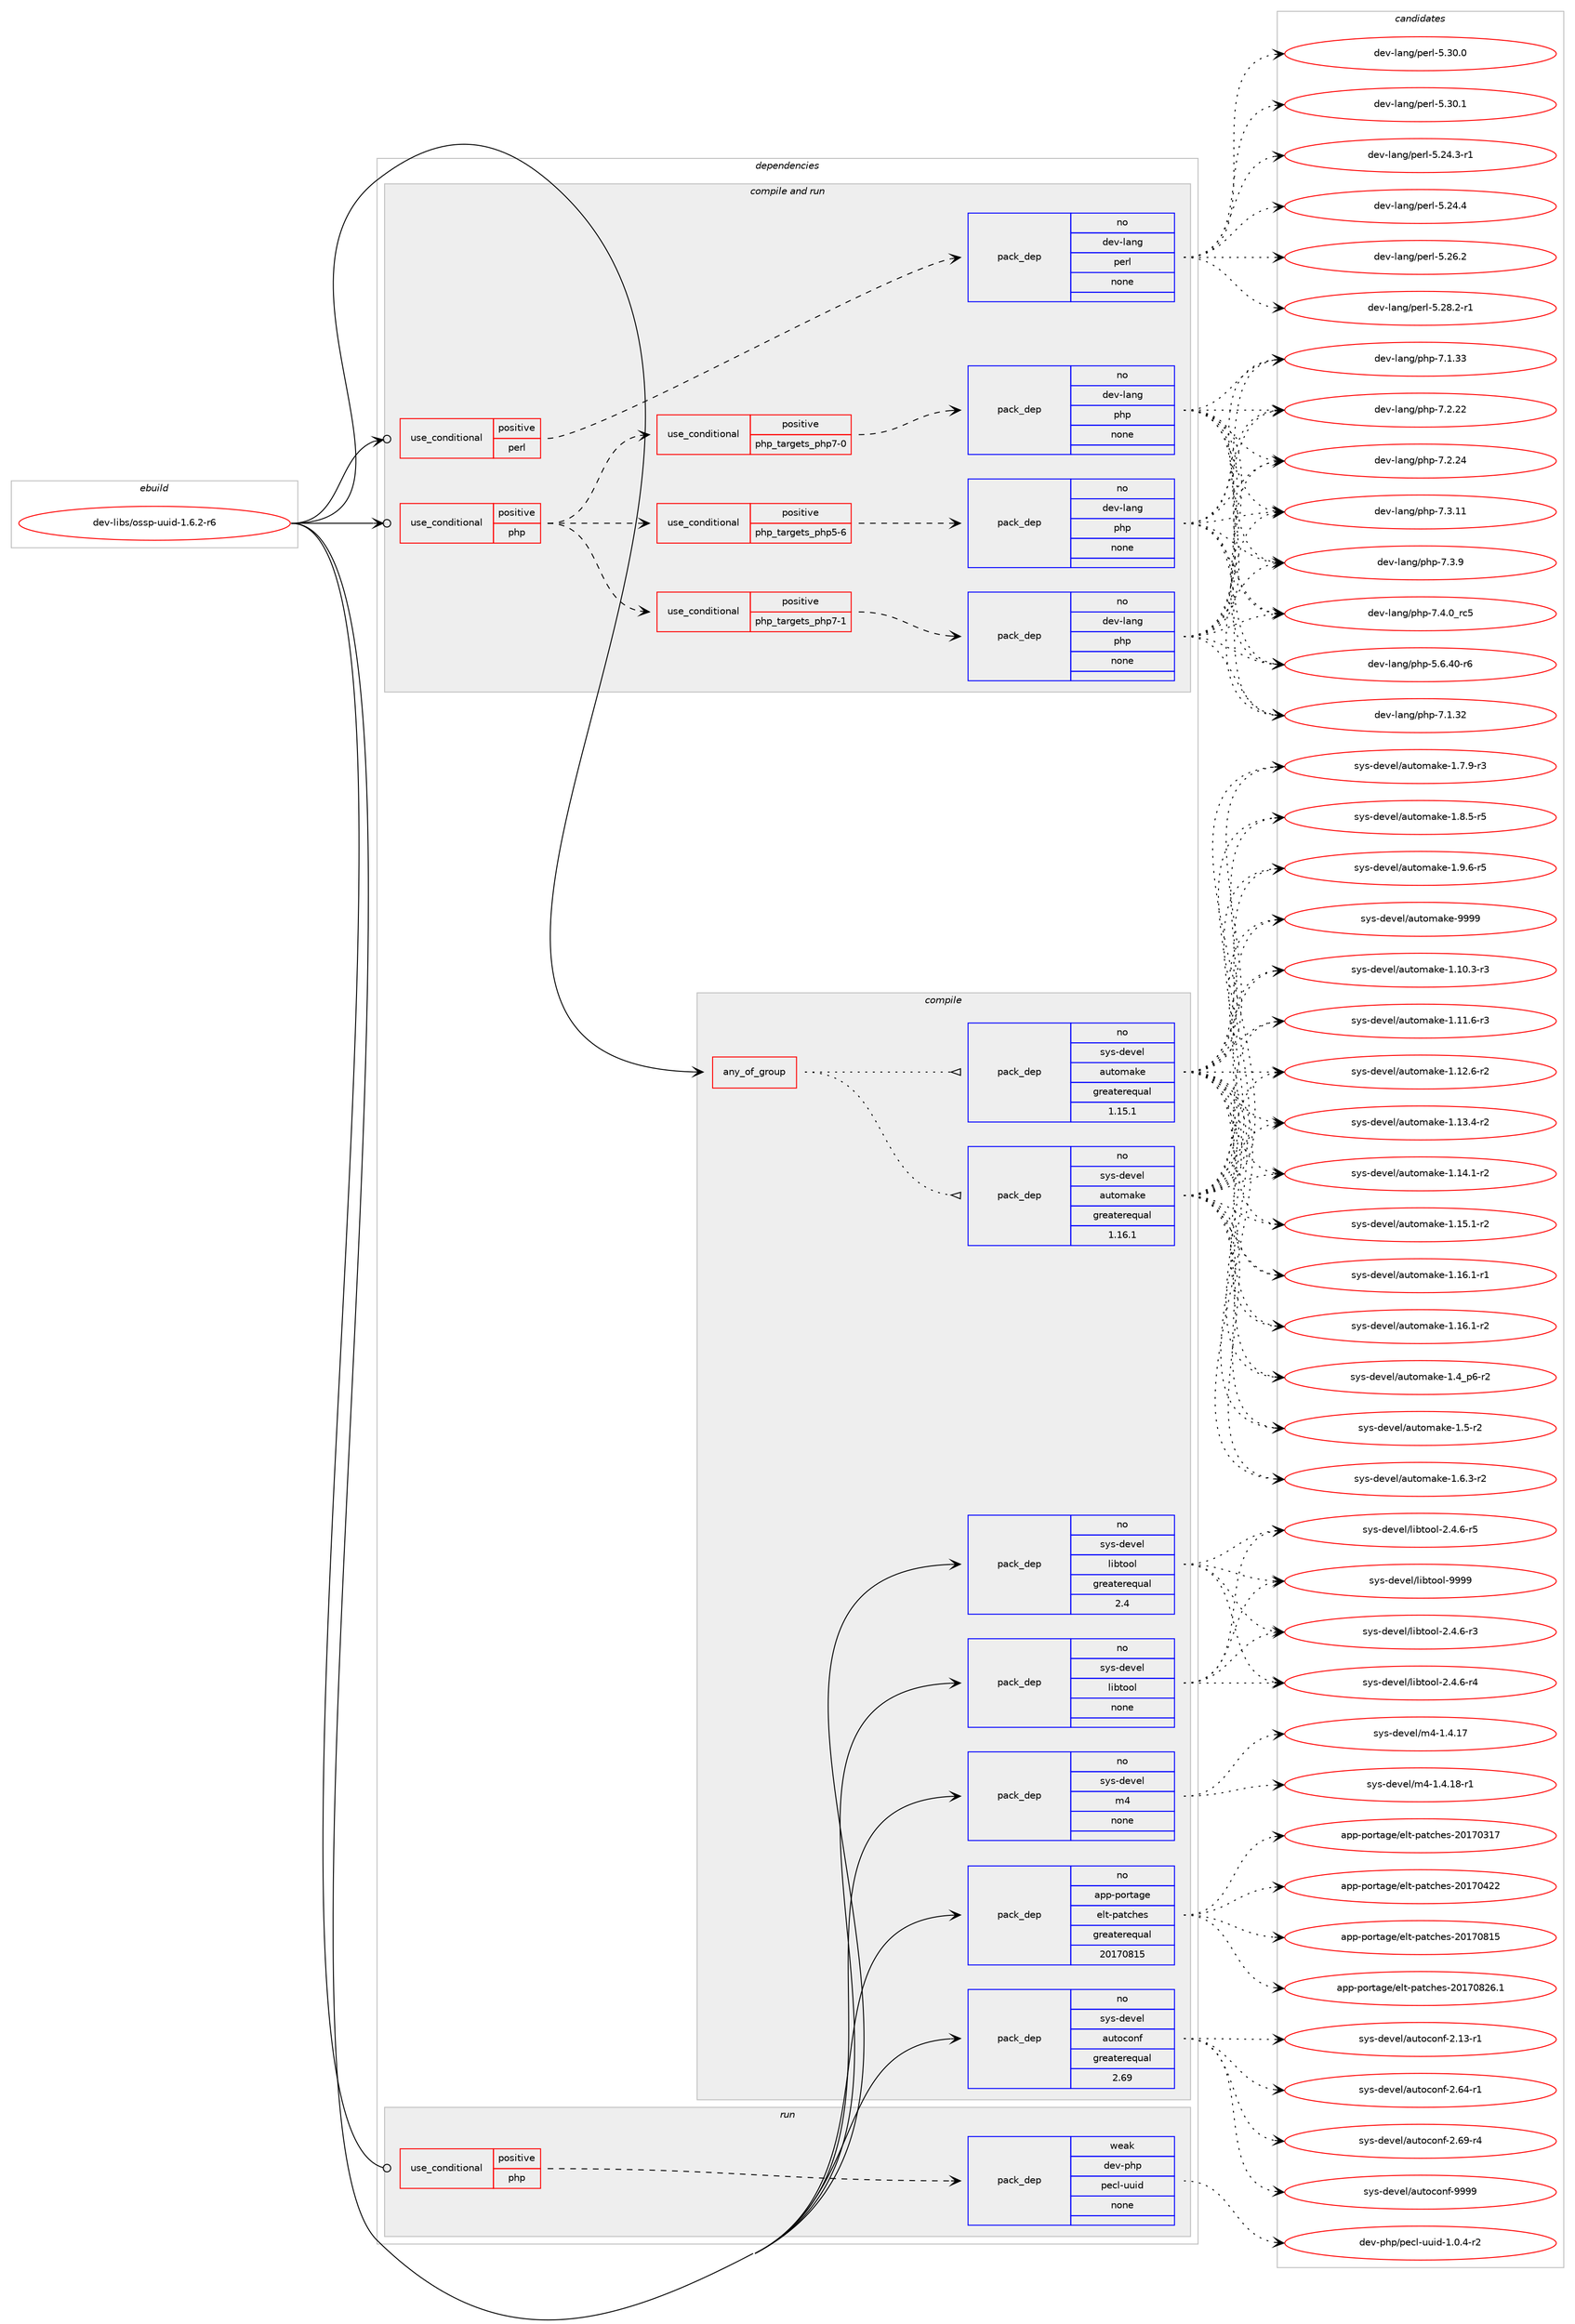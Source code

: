 digraph prolog {

# *************
# Graph options
# *************

newrank=true;
concentrate=true;
compound=true;
graph [rankdir=LR,fontname=Helvetica,fontsize=10,ranksep=1.5];#, ranksep=2.5, nodesep=0.2];
edge  [arrowhead=vee];
node  [fontname=Helvetica,fontsize=10];

# **********
# The ebuild
# **********

subgraph cluster_leftcol {
color=gray;
rank=same;
label=<<i>ebuild</i>>;
id [label="dev-libs/ossp-uuid-1.6.2-r6", color=red, width=4, href="../dev-libs/ossp-uuid-1.6.2-r6.svg"];
}

# ****************
# The dependencies
# ****************

subgraph cluster_midcol {
color=gray;
label=<<i>dependencies</i>>;
subgraph cluster_compile {
fillcolor="#eeeeee";
style=filled;
label=<<i>compile</i>>;
subgraph any11209 {
dependency568274 [label=<<TABLE BORDER="0" CELLBORDER="1" CELLSPACING="0" CELLPADDING="4"><TR><TD CELLPADDING="10">any_of_group</TD></TR></TABLE>>, shape=none, color=red];subgraph pack424317 {
dependency568275 [label=<<TABLE BORDER="0" CELLBORDER="1" CELLSPACING="0" CELLPADDING="4" WIDTH="220"><TR><TD ROWSPAN="6" CELLPADDING="30">pack_dep</TD></TR><TR><TD WIDTH="110">no</TD></TR><TR><TD>sys-devel</TD></TR><TR><TD>automake</TD></TR><TR><TD>greaterequal</TD></TR><TR><TD>1.16.1</TD></TR></TABLE>>, shape=none, color=blue];
}
dependency568274:e -> dependency568275:w [weight=20,style="dotted",arrowhead="oinv"];
subgraph pack424318 {
dependency568276 [label=<<TABLE BORDER="0" CELLBORDER="1" CELLSPACING="0" CELLPADDING="4" WIDTH="220"><TR><TD ROWSPAN="6" CELLPADDING="30">pack_dep</TD></TR><TR><TD WIDTH="110">no</TD></TR><TR><TD>sys-devel</TD></TR><TR><TD>automake</TD></TR><TR><TD>greaterequal</TD></TR><TR><TD>1.15.1</TD></TR></TABLE>>, shape=none, color=blue];
}
dependency568274:e -> dependency568276:w [weight=20,style="dotted",arrowhead="oinv"];
}
id:e -> dependency568274:w [weight=20,style="solid",arrowhead="vee"];
subgraph pack424319 {
dependency568277 [label=<<TABLE BORDER="0" CELLBORDER="1" CELLSPACING="0" CELLPADDING="4" WIDTH="220"><TR><TD ROWSPAN="6" CELLPADDING="30">pack_dep</TD></TR><TR><TD WIDTH="110">no</TD></TR><TR><TD>app-portage</TD></TR><TR><TD>elt-patches</TD></TR><TR><TD>greaterequal</TD></TR><TR><TD>20170815</TD></TR></TABLE>>, shape=none, color=blue];
}
id:e -> dependency568277:w [weight=20,style="solid",arrowhead="vee"];
subgraph pack424320 {
dependency568278 [label=<<TABLE BORDER="0" CELLBORDER="1" CELLSPACING="0" CELLPADDING="4" WIDTH="220"><TR><TD ROWSPAN="6" CELLPADDING="30">pack_dep</TD></TR><TR><TD WIDTH="110">no</TD></TR><TR><TD>sys-devel</TD></TR><TR><TD>autoconf</TD></TR><TR><TD>greaterequal</TD></TR><TR><TD>2.69</TD></TR></TABLE>>, shape=none, color=blue];
}
id:e -> dependency568278:w [weight=20,style="solid",arrowhead="vee"];
subgraph pack424321 {
dependency568279 [label=<<TABLE BORDER="0" CELLBORDER="1" CELLSPACING="0" CELLPADDING="4" WIDTH="220"><TR><TD ROWSPAN="6" CELLPADDING="30">pack_dep</TD></TR><TR><TD WIDTH="110">no</TD></TR><TR><TD>sys-devel</TD></TR><TR><TD>libtool</TD></TR><TR><TD>greaterequal</TD></TR><TR><TD>2.4</TD></TR></TABLE>>, shape=none, color=blue];
}
id:e -> dependency568279:w [weight=20,style="solid",arrowhead="vee"];
subgraph pack424322 {
dependency568280 [label=<<TABLE BORDER="0" CELLBORDER="1" CELLSPACING="0" CELLPADDING="4" WIDTH="220"><TR><TD ROWSPAN="6" CELLPADDING="30">pack_dep</TD></TR><TR><TD WIDTH="110">no</TD></TR><TR><TD>sys-devel</TD></TR><TR><TD>libtool</TD></TR><TR><TD>none</TD></TR><TR><TD></TD></TR></TABLE>>, shape=none, color=blue];
}
id:e -> dependency568280:w [weight=20,style="solid",arrowhead="vee"];
subgraph pack424323 {
dependency568281 [label=<<TABLE BORDER="0" CELLBORDER="1" CELLSPACING="0" CELLPADDING="4" WIDTH="220"><TR><TD ROWSPAN="6" CELLPADDING="30">pack_dep</TD></TR><TR><TD WIDTH="110">no</TD></TR><TR><TD>sys-devel</TD></TR><TR><TD>m4</TD></TR><TR><TD>none</TD></TR><TR><TD></TD></TR></TABLE>>, shape=none, color=blue];
}
id:e -> dependency568281:w [weight=20,style="solid",arrowhead="vee"];
}
subgraph cluster_compileandrun {
fillcolor="#eeeeee";
style=filled;
label=<<i>compile and run</i>>;
subgraph cond132389 {
dependency568282 [label=<<TABLE BORDER="0" CELLBORDER="1" CELLSPACING="0" CELLPADDING="4"><TR><TD ROWSPAN="3" CELLPADDING="10">use_conditional</TD></TR><TR><TD>positive</TD></TR><TR><TD>perl</TD></TR></TABLE>>, shape=none, color=red];
subgraph pack424324 {
dependency568283 [label=<<TABLE BORDER="0" CELLBORDER="1" CELLSPACING="0" CELLPADDING="4" WIDTH="220"><TR><TD ROWSPAN="6" CELLPADDING="30">pack_dep</TD></TR><TR><TD WIDTH="110">no</TD></TR><TR><TD>dev-lang</TD></TR><TR><TD>perl</TD></TR><TR><TD>none</TD></TR><TR><TD></TD></TR></TABLE>>, shape=none, color=blue];
}
dependency568282:e -> dependency568283:w [weight=20,style="dashed",arrowhead="vee"];
}
id:e -> dependency568282:w [weight=20,style="solid",arrowhead="odotvee"];
subgraph cond132390 {
dependency568284 [label=<<TABLE BORDER="0" CELLBORDER="1" CELLSPACING="0" CELLPADDING="4"><TR><TD ROWSPAN="3" CELLPADDING="10">use_conditional</TD></TR><TR><TD>positive</TD></TR><TR><TD>php</TD></TR></TABLE>>, shape=none, color=red];
subgraph cond132391 {
dependency568285 [label=<<TABLE BORDER="0" CELLBORDER="1" CELLSPACING="0" CELLPADDING="4"><TR><TD ROWSPAN="3" CELLPADDING="10">use_conditional</TD></TR><TR><TD>positive</TD></TR><TR><TD>php_targets_php5-6</TD></TR></TABLE>>, shape=none, color=red];
subgraph pack424325 {
dependency568286 [label=<<TABLE BORDER="0" CELLBORDER="1" CELLSPACING="0" CELLPADDING="4" WIDTH="220"><TR><TD ROWSPAN="6" CELLPADDING="30">pack_dep</TD></TR><TR><TD WIDTH="110">no</TD></TR><TR><TD>dev-lang</TD></TR><TR><TD>php</TD></TR><TR><TD>none</TD></TR><TR><TD></TD></TR></TABLE>>, shape=none, color=blue];
}
dependency568285:e -> dependency568286:w [weight=20,style="dashed",arrowhead="vee"];
}
dependency568284:e -> dependency568285:w [weight=20,style="dashed",arrowhead="vee"];
subgraph cond132392 {
dependency568287 [label=<<TABLE BORDER="0" CELLBORDER="1" CELLSPACING="0" CELLPADDING="4"><TR><TD ROWSPAN="3" CELLPADDING="10">use_conditional</TD></TR><TR><TD>positive</TD></TR><TR><TD>php_targets_php7-0</TD></TR></TABLE>>, shape=none, color=red];
subgraph pack424326 {
dependency568288 [label=<<TABLE BORDER="0" CELLBORDER="1" CELLSPACING="0" CELLPADDING="4" WIDTH="220"><TR><TD ROWSPAN="6" CELLPADDING="30">pack_dep</TD></TR><TR><TD WIDTH="110">no</TD></TR><TR><TD>dev-lang</TD></TR><TR><TD>php</TD></TR><TR><TD>none</TD></TR><TR><TD></TD></TR></TABLE>>, shape=none, color=blue];
}
dependency568287:e -> dependency568288:w [weight=20,style="dashed",arrowhead="vee"];
}
dependency568284:e -> dependency568287:w [weight=20,style="dashed",arrowhead="vee"];
subgraph cond132393 {
dependency568289 [label=<<TABLE BORDER="0" CELLBORDER="1" CELLSPACING="0" CELLPADDING="4"><TR><TD ROWSPAN="3" CELLPADDING="10">use_conditional</TD></TR><TR><TD>positive</TD></TR><TR><TD>php_targets_php7-1</TD></TR></TABLE>>, shape=none, color=red];
subgraph pack424327 {
dependency568290 [label=<<TABLE BORDER="0" CELLBORDER="1" CELLSPACING="0" CELLPADDING="4" WIDTH="220"><TR><TD ROWSPAN="6" CELLPADDING="30">pack_dep</TD></TR><TR><TD WIDTH="110">no</TD></TR><TR><TD>dev-lang</TD></TR><TR><TD>php</TD></TR><TR><TD>none</TD></TR><TR><TD></TD></TR></TABLE>>, shape=none, color=blue];
}
dependency568289:e -> dependency568290:w [weight=20,style="dashed",arrowhead="vee"];
}
dependency568284:e -> dependency568289:w [weight=20,style="dashed",arrowhead="vee"];
}
id:e -> dependency568284:w [weight=20,style="solid",arrowhead="odotvee"];
}
subgraph cluster_run {
fillcolor="#eeeeee";
style=filled;
label=<<i>run</i>>;
subgraph cond132394 {
dependency568291 [label=<<TABLE BORDER="0" CELLBORDER="1" CELLSPACING="0" CELLPADDING="4"><TR><TD ROWSPAN="3" CELLPADDING="10">use_conditional</TD></TR><TR><TD>positive</TD></TR><TR><TD>php</TD></TR></TABLE>>, shape=none, color=red];
subgraph pack424328 {
dependency568292 [label=<<TABLE BORDER="0" CELLBORDER="1" CELLSPACING="0" CELLPADDING="4" WIDTH="220"><TR><TD ROWSPAN="6" CELLPADDING="30">pack_dep</TD></TR><TR><TD WIDTH="110">weak</TD></TR><TR><TD>dev-php</TD></TR><TR><TD>pecl-uuid</TD></TR><TR><TD>none</TD></TR><TR><TD></TD></TR></TABLE>>, shape=none, color=blue];
}
dependency568291:e -> dependency568292:w [weight=20,style="dashed",arrowhead="vee"];
}
id:e -> dependency568291:w [weight=20,style="solid",arrowhead="odot"];
}
}

# **************
# The candidates
# **************

subgraph cluster_choices {
rank=same;
color=gray;
label=<<i>candidates</i>>;

subgraph choice424317 {
color=black;
nodesep=1;
choice11512111545100101118101108479711711611110997107101454946494846514511451 [label="sys-devel/automake-1.10.3-r3", color=red, width=4,href="../sys-devel/automake-1.10.3-r3.svg"];
choice11512111545100101118101108479711711611110997107101454946494946544511451 [label="sys-devel/automake-1.11.6-r3", color=red, width=4,href="../sys-devel/automake-1.11.6-r3.svg"];
choice11512111545100101118101108479711711611110997107101454946495046544511450 [label="sys-devel/automake-1.12.6-r2", color=red, width=4,href="../sys-devel/automake-1.12.6-r2.svg"];
choice11512111545100101118101108479711711611110997107101454946495146524511450 [label="sys-devel/automake-1.13.4-r2", color=red, width=4,href="../sys-devel/automake-1.13.4-r2.svg"];
choice11512111545100101118101108479711711611110997107101454946495246494511450 [label="sys-devel/automake-1.14.1-r2", color=red, width=4,href="../sys-devel/automake-1.14.1-r2.svg"];
choice11512111545100101118101108479711711611110997107101454946495346494511450 [label="sys-devel/automake-1.15.1-r2", color=red, width=4,href="../sys-devel/automake-1.15.1-r2.svg"];
choice11512111545100101118101108479711711611110997107101454946495446494511449 [label="sys-devel/automake-1.16.1-r1", color=red, width=4,href="../sys-devel/automake-1.16.1-r1.svg"];
choice11512111545100101118101108479711711611110997107101454946495446494511450 [label="sys-devel/automake-1.16.1-r2", color=red, width=4,href="../sys-devel/automake-1.16.1-r2.svg"];
choice115121115451001011181011084797117116111109971071014549465295112544511450 [label="sys-devel/automake-1.4_p6-r2", color=red, width=4,href="../sys-devel/automake-1.4_p6-r2.svg"];
choice11512111545100101118101108479711711611110997107101454946534511450 [label="sys-devel/automake-1.5-r2", color=red, width=4,href="../sys-devel/automake-1.5-r2.svg"];
choice115121115451001011181011084797117116111109971071014549465446514511450 [label="sys-devel/automake-1.6.3-r2", color=red, width=4,href="../sys-devel/automake-1.6.3-r2.svg"];
choice115121115451001011181011084797117116111109971071014549465546574511451 [label="sys-devel/automake-1.7.9-r3", color=red, width=4,href="../sys-devel/automake-1.7.9-r3.svg"];
choice115121115451001011181011084797117116111109971071014549465646534511453 [label="sys-devel/automake-1.8.5-r5", color=red, width=4,href="../sys-devel/automake-1.8.5-r5.svg"];
choice115121115451001011181011084797117116111109971071014549465746544511453 [label="sys-devel/automake-1.9.6-r5", color=red, width=4,href="../sys-devel/automake-1.9.6-r5.svg"];
choice115121115451001011181011084797117116111109971071014557575757 [label="sys-devel/automake-9999", color=red, width=4,href="../sys-devel/automake-9999.svg"];
dependency568275:e -> choice11512111545100101118101108479711711611110997107101454946494846514511451:w [style=dotted,weight="100"];
dependency568275:e -> choice11512111545100101118101108479711711611110997107101454946494946544511451:w [style=dotted,weight="100"];
dependency568275:e -> choice11512111545100101118101108479711711611110997107101454946495046544511450:w [style=dotted,weight="100"];
dependency568275:e -> choice11512111545100101118101108479711711611110997107101454946495146524511450:w [style=dotted,weight="100"];
dependency568275:e -> choice11512111545100101118101108479711711611110997107101454946495246494511450:w [style=dotted,weight="100"];
dependency568275:e -> choice11512111545100101118101108479711711611110997107101454946495346494511450:w [style=dotted,weight="100"];
dependency568275:e -> choice11512111545100101118101108479711711611110997107101454946495446494511449:w [style=dotted,weight="100"];
dependency568275:e -> choice11512111545100101118101108479711711611110997107101454946495446494511450:w [style=dotted,weight="100"];
dependency568275:e -> choice115121115451001011181011084797117116111109971071014549465295112544511450:w [style=dotted,weight="100"];
dependency568275:e -> choice11512111545100101118101108479711711611110997107101454946534511450:w [style=dotted,weight="100"];
dependency568275:e -> choice115121115451001011181011084797117116111109971071014549465446514511450:w [style=dotted,weight="100"];
dependency568275:e -> choice115121115451001011181011084797117116111109971071014549465546574511451:w [style=dotted,weight="100"];
dependency568275:e -> choice115121115451001011181011084797117116111109971071014549465646534511453:w [style=dotted,weight="100"];
dependency568275:e -> choice115121115451001011181011084797117116111109971071014549465746544511453:w [style=dotted,weight="100"];
dependency568275:e -> choice115121115451001011181011084797117116111109971071014557575757:w [style=dotted,weight="100"];
}
subgraph choice424318 {
color=black;
nodesep=1;
choice11512111545100101118101108479711711611110997107101454946494846514511451 [label="sys-devel/automake-1.10.3-r3", color=red, width=4,href="../sys-devel/automake-1.10.3-r3.svg"];
choice11512111545100101118101108479711711611110997107101454946494946544511451 [label="sys-devel/automake-1.11.6-r3", color=red, width=4,href="../sys-devel/automake-1.11.6-r3.svg"];
choice11512111545100101118101108479711711611110997107101454946495046544511450 [label="sys-devel/automake-1.12.6-r2", color=red, width=4,href="../sys-devel/automake-1.12.6-r2.svg"];
choice11512111545100101118101108479711711611110997107101454946495146524511450 [label="sys-devel/automake-1.13.4-r2", color=red, width=4,href="../sys-devel/automake-1.13.4-r2.svg"];
choice11512111545100101118101108479711711611110997107101454946495246494511450 [label="sys-devel/automake-1.14.1-r2", color=red, width=4,href="../sys-devel/automake-1.14.1-r2.svg"];
choice11512111545100101118101108479711711611110997107101454946495346494511450 [label="sys-devel/automake-1.15.1-r2", color=red, width=4,href="../sys-devel/automake-1.15.1-r2.svg"];
choice11512111545100101118101108479711711611110997107101454946495446494511449 [label="sys-devel/automake-1.16.1-r1", color=red, width=4,href="../sys-devel/automake-1.16.1-r1.svg"];
choice11512111545100101118101108479711711611110997107101454946495446494511450 [label="sys-devel/automake-1.16.1-r2", color=red, width=4,href="../sys-devel/automake-1.16.1-r2.svg"];
choice115121115451001011181011084797117116111109971071014549465295112544511450 [label="sys-devel/automake-1.4_p6-r2", color=red, width=4,href="../sys-devel/automake-1.4_p6-r2.svg"];
choice11512111545100101118101108479711711611110997107101454946534511450 [label="sys-devel/automake-1.5-r2", color=red, width=4,href="../sys-devel/automake-1.5-r2.svg"];
choice115121115451001011181011084797117116111109971071014549465446514511450 [label="sys-devel/automake-1.6.3-r2", color=red, width=4,href="../sys-devel/automake-1.6.3-r2.svg"];
choice115121115451001011181011084797117116111109971071014549465546574511451 [label="sys-devel/automake-1.7.9-r3", color=red, width=4,href="../sys-devel/automake-1.7.9-r3.svg"];
choice115121115451001011181011084797117116111109971071014549465646534511453 [label="sys-devel/automake-1.8.5-r5", color=red, width=4,href="../sys-devel/automake-1.8.5-r5.svg"];
choice115121115451001011181011084797117116111109971071014549465746544511453 [label="sys-devel/automake-1.9.6-r5", color=red, width=4,href="../sys-devel/automake-1.9.6-r5.svg"];
choice115121115451001011181011084797117116111109971071014557575757 [label="sys-devel/automake-9999", color=red, width=4,href="../sys-devel/automake-9999.svg"];
dependency568276:e -> choice11512111545100101118101108479711711611110997107101454946494846514511451:w [style=dotted,weight="100"];
dependency568276:e -> choice11512111545100101118101108479711711611110997107101454946494946544511451:w [style=dotted,weight="100"];
dependency568276:e -> choice11512111545100101118101108479711711611110997107101454946495046544511450:w [style=dotted,weight="100"];
dependency568276:e -> choice11512111545100101118101108479711711611110997107101454946495146524511450:w [style=dotted,weight="100"];
dependency568276:e -> choice11512111545100101118101108479711711611110997107101454946495246494511450:w [style=dotted,weight="100"];
dependency568276:e -> choice11512111545100101118101108479711711611110997107101454946495346494511450:w [style=dotted,weight="100"];
dependency568276:e -> choice11512111545100101118101108479711711611110997107101454946495446494511449:w [style=dotted,weight="100"];
dependency568276:e -> choice11512111545100101118101108479711711611110997107101454946495446494511450:w [style=dotted,weight="100"];
dependency568276:e -> choice115121115451001011181011084797117116111109971071014549465295112544511450:w [style=dotted,weight="100"];
dependency568276:e -> choice11512111545100101118101108479711711611110997107101454946534511450:w [style=dotted,weight="100"];
dependency568276:e -> choice115121115451001011181011084797117116111109971071014549465446514511450:w [style=dotted,weight="100"];
dependency568276:e -> choice115121115451001011181011084797117116111109971071014549465546574511451:w [style=dotted,weight="100"];
dependency568276:e -> choice115121115451001011181011084797117116111109971071014549465646534511453:w [style=dotted,weight="100"];
dependency568276:e -> choice115121115451001011181011084797117116111109971071014549465746544511453:w [style=dotted,weight="100"];
dependency568276:e -> choice115121115451001011181011084797117116111109971071014557575757:w [style=dotted,weight="100"];
}
subgraph choice424319 {
color=black;
nodesep=1;
choice97112112451121111141169710310147101108116451129711699104101115455048495548514955 [label="app-portage/elt-patches-20170317", color=red, width=4,href="../app-portage/elt-patches-20170317.svg"];
choice97112112451121111141169710310147101108116451129711699104101115455048495548525050 [label="app-portage/elt-patches-20170422", color=red, width=4,href="../app-portage/elt-patches-20170422.svg"];
choice97112112451121111141169710310147101108116451129711699104101115455048495548564953 [label="app-portage/elt-patches-20170815", color=red, width=4,href="../app-portage/elt-patches-20170815.svg"];
choice971121124511211111411697103101471011081164511297116991041011154550484955485650544649 [label="app-portage/elt-patches-20170826.1", color=red, width=4,href="../app-portage/elt-patches-20170826.1.svg"];
dependency568277:e -> choice97112112451121111141169710310147101108116451129711699104101115455048495548514955:w [style=dotted,weight="100"];
dependency568277:e -> choice97112112451121111141169710310147101108116451129711699104101115455048495548525050:w [style=dotted,weight="100"];
dependency568277:e -> choice97112112451121111141169710310147101108116451129711699104101115455048495548564953:w [style=dotted,weight="100"];
dependency568277:e -> choice971121124511211111411697103101471011081164511297116991041011154550484955485650544649:w [style=dotted,weight="100"];
}
subgraph choice424320 {
color=black;
nodesep=1;
choice1151211154510010111810110847971171161119911111010245504649514511449 [label="sys-devel/autoconf-2.13-r1", color=red, width=4,href="../sys-devel/autoconf-2.13-r1.svg"];
choice1151211154510010111810110847971171161119911111010245504654524511449 [label="sys-devel/autoconf-2.64-r1", color=red, width=4,href="../sys-devel/autoconf-2.64-r1.svg"];
choice1151211154510010111810110847971171161119911111010245504654574511452 [label="sys-devel/autoconf-2.69-r4", color=red, width=4,href="../sys-devel/autoconf-2.69-r4.svg"];
choice115121115451001011181011084797117116111991111101024557575757 [label="sys-devel/autoconf-9999", color=red, width=4,href="../sys-devel/autoconf-9999.svg"];
dependency568278:e -> choice1151211154510010111810110847971171161119911111010245504649514511449:w [style=dotted,weight="100"];
dependency568278:e -> choice1151211154510010111810110847971171161119911111010245504654524511449:w [style=dotted,weight="100"];
dependency568278:e -> choice1151211154510010111810110847971171161119911111010245504654574511452:w [style=dotted,weight="100"];
dependency568278:e -> choice115121115451001011181011084797117116111991111101024557575757:w [style=dotted,weight="100"];
}
subgraph choice424321 {
color=black;
nodesep=1;
choice1151211154510010111810110847108105981161111111084550465246544511451 [label="sys-devel/libtool-2.4.6-r3", color=red, width=4,href="../sys-devel/libtool-2.4.6-r3.svg"];
choice1151211154510010111810110847108105981161111111084550465246544511452 [label="sys-devel/libtool-2.4.6-r4", color=red, width=4,href="../sys-devel/libtool-2.4.6-r4.svg"];
choice1151211154510010111810110847108105981161111111084550465246544511453 [label="sys-devel/libtool-2.4.6-r5", color=red, width=4,href="../sys-devel/libtool-2.4.6-r5.svg"];
choice1151211154510010111810110847108105981161111111084557575757 [label="sys-devel/libtool-9999", color=red, width=4,href="../sys-devel/libtool-9999.svg"];
dependency568279:e -> choice1151211154510010111810110847108105981161111111084550465246544511451:w [style=dotted,weight="100"];
dependency568279:e -> choice1151211154510010111810110847108105981161111111084550465246544511452:w [style=dotted,weight="100"];
dependency568279:e -> choice1151211154510010111810110847108105981161111111084550465246544511453:w [style=dotted,weight="100"];
dependency568279:e -> choice1151211154510010111810110847108105981161111111084557575757:w [style=dotted,weight="100"];
}
subgraph choice424322 {
color=black;
nodesep=1;
choice1151211154510010111810110847108105981161111111084550465246544511451 [label="sys-devel/libtool-2.4.6-r3", color=red, width=4,href="../sys-devel/libtool-2.4.6-r3.svg"];
choice1151211154510010111810110847108105981161111111084550465246544511452 [label="sys-devel/libtool-2.4.6-r4", color=red, width=4,href="../sys-devel/libtool-2.4.6-r4.svg"];
choice1151211154510010111810110847108105981161111111084550465246544511453 [label="sys-devel/libtool-2.4.6-r5", color=red, width=4,href="../sys-devel/libtool-2.4.6-r5.svg"];
choice1151211154510010111810110847108105981161111111084557575757 [label="sys-devel/libtool-9999", color=red, width=4,href="../sys-devel/libtool-9999.svg"];
dependency568280:e -> choice1151211154510010111810110847108105981161111111084550465246544511451:w [style=dotted,weight="100"];
dependency568280:e -> choice1151211154510010111810110847108105981161111111084550465246544511452:w [style=dotted,weight="100"];
dependency568280:e -> choice1151211154510010111810110847108105981161111111084550465246544511453:w [style=dotted,weight="100"];
dependency568280:e -> choice1151211154510010111810110847108105981161111111084557575757:w [style=dotted,weight="100"];
}
subgraph choice424323 {
color=black;
nodesep=1;
choice11512111545100101118101108471095245494652464955 [label="sys-devel/m4-1.4.17", color=red, width=4,href="../sys-devel/m4-1.4.17.svg"];
choice115121115451001011181011084710952454946524649564511449 [label="sys-devel/m4-1.4.18-r1", color=red, width=4,href="../sys-devel/m4-1.4.18-r1.svg"];
dependency568281:e -> choice11512111545100101118101108471095245494652464955:w [style=dotted,weight="100"];
dependency568281:e -> choice115121115451001011181011084710952454946524649564511449:w [style=dotted,weight="100"];
}
subgraph choice424324 {
color=black;
nodesep=1;
choice100101118451089711010347112101114108455346505246514511449 [label="dev-lang/perl-5.24.3-r1", color=red, width=4,href="../dev-lang/perl-5.24.3-r1.svg"];
choice10010111845108971101034711210111410845534650524652 [label="dev-lang/perl-5.24.4", color=red, width=4,href="../dev-lang/perl-5.24.4.svg"];
choice10010111845108971101034711210111410845534650544650 [label="dev-lang/perl-5.26.2", color=red, width=4,href="../dev-lang/perl-5.26.2.svg"];
choice100101118451089711010347112101114108455346505646504511449 [label="dev-lang/perl-5.28.2-r1", color=red, width=4,href="../dev-lang/perl-5.28.2-r1.svg"];
choice10010111845108971101034711210111410845534651484648 [label="dev-lang/perl-5.30.0", color=red, width=4,href="../dev-lang/perl-5.30.0.svg"];
choice10010111845108971101034711210111410845534651484649 [label="dev-lang/perl-5.30.1", color=red, width=4,href="../dev-lang/perl-5.30.1.svg"];
dependency568283:e -> choice100101118451089711010347112101114108455346505246514511449:w [style=dotted,weight="100"];
dependency568283:e -> choice10010111845108971101034711210111410845534650524652:w [style=dotted,weight="100"];
dependency568283:e -> choice10010111845108971101034711210111410845534650544650:w [style=dotted,weight="100"];
dependency568283:e -> choice100101118451089711010347112101114108455346505646504511449:w [style=dotted,weight="100"];
dependency568283:e -> choice10010111845108971101034711210111410845534651484648:w [style=dotted,weight="100"];
dependency568283:e -> choice10010111845108971101034711210111410845534651484649:w [style=dotted,weight="100"];
}
subgraph choice424325 {
color=black;
nodesep=1;
choice100101118451089711010347112104112455346544652484511454 [label="dev-lang/php-5.6.40-r6", color=red, width=4,href="../dev-lang/php-5.6.40-r6.svg"];
choice10010111845108971101034711210411245554649465150 [label="dev-lang/php-7.1.32", color=red, width=4,href="../dev-lang/php-7.1.32.svg"];
choice10010111845108971101034711210411245554649465151 [label="dev-lang/php-7.1.33", color=red, width=4,href="../dev-lang/php-7.1.33.svg"];
choice10010111845108971101034711210411245554650465050 [label="dev-lang/php-7.2.22", color=red, width=4,href="../dev-lang/php-7.2.22.svg"];
choice10010111845108971101034711210411245554650465052 [label="dev-lang/php-7.2.24", color=red, width=4,href="../dev-lang/php-7.2.24.svg"];
choice10010111845108971101034711210411245554651464949 [label="dev-lang/php-7.3.11", color=red, width=4,href="../dev-lang/php-7.3.11.svg"];
choice100101118451089711010347112104112455546514657 [label="dev-lang/php-7.3.9", color=red, width=4,href="../dev-lang/php-7.3.9.svg"];
choice100101118451089711010347112104112455546524648951149953 [label="dev-lang/php-7.4.0_rc5", color=red, width=4,href="../dev-lang/php-7.4.0_rc5.svg"];
dependency568286:e -> choice100101118451089711010347112104112455346544652484511454:w [style=dotted,weight="100"];
dependency568286:e -> choice10010111845108971101034711210411245554649465150:w [style=dotted,weight="100"];
dependency568286:e -> choice10010111845108971101034711210411245554649465151:w [style=dotted,weight="100"];
dependency568286:e -> choice10010111845108971101034711210411245554650465050:w [style=dotted,weight="100"];
dependency568286:e -> choice10010111845108971101034711210411245554650465052:w [style=dotted,weight="100"];
dependency568286:e -> choice10010111845108971101034711210411245554651464949:w [style=dotted,weight="100"];
dependency568286:e -> choice100101118451089711010347112104112455546514657:w [style=dotted,weight="100"];
dependency568286:e -> choice100101118451089711010347112104112455546524648951149953:w [style=dotted,weight="100"];
}
subgraph choice424326 {
color=black;
nodesep=1;
choice100101118451089711010347112104112455346544652484511454 [label="dev-lang/php-5.6.40-r6", color=red, width=4,href="../dev-lang/php-5.6.40-r6.svg"];
choice10010111845108971101034711210411245554649465150 [label="dev-lang/php-7.1.32", color=red, width=4,href="../dev-lang/php-7.1.32.svg"];
choice10010111845108971101034711210411245554649465151 [label="dev-lang/php-7.1.33", color=red, width=4,href="../dev-lang/php-7.1.33.svg"];
choice10010111845108971101034711210411245554650465050 [label="dev-lang/php-7.2.22", color=red, width=4,href="../dev-lang/php-7.2.22.svg"];
choice10010111845108971101034711210411245554650465052 [label="dev-lang/php-7.2.24", color=red, width=4,href="../dev-lang/php-7.2.24.svg"];
choice10010111845108971101034711210411245554651464949 [label="dev-lang/php-7.3.11", color=red, width=4,href="../dev-lang/php-7.3.11.svg"];
choice100101118451089711010347112104112455546514657 [label="dev-lang/php-7.3.9", color=red, width=4,href="../dev-lang/php-7.3.9.svg"];
choice100101118451089711010347112104112455546524648951149953 [label="dev-lang/php-7.4.0_rc5", color=red, width=4,href="../dev-lang/php-7.4.0_rc5.svg"];
dependency568288:e -> choice100101118451089711010347112104112455346544652484511454:w [style=dotted,weight="100"];
dependency568288:e -> choice10010111845108971101034711210411245554649465150:w [style=dotted,weight="100"];
dependency568288:e -> choice10010111845108971101034711210411245554649465151:w [style=dotted,weight="100"];
dependency568288:e -> choice10010111845108971101034711210411245554650465050:w [style=dotted,weight="100"];
dependency568288:e -> choice10010111845108971101034711210411245554650465052:w [style=dotted,weight="100"];
dependency568288:e -> choice10010111845108971101034711210411245554651464949:w [style=dotted,weight="100"];
dependency568288:e -> choice100101118451089711010347112104112455546514657:w [style=dotted,weight="100"];
dependency568288:e -> choice100101118451089711010347112104112455546524648951149953:w [style=dotted,weight="100"];
}
subgraph choice424327 {
color=black;
nodesep=1;
choice100101118451089711010347112104112455346544652484511454 [label="dev-lang/php-5.6.40-r6", color=red, width=4,href="../dev-lang/php-5.6.40-r6.svg"];
choice10010111845108971101034711210411245554649465150 [label="dev-lang/php-7.1.32", color=red, width=4,href="../dev-lang/php-7.1.32.svg"];
choice10010111845108971101034711210411245554649465151 [label="dev-lang/php-7.1.33", color=red, width=4,href="../dev-lang/php-7.1.33.svg"];
choice10010111845108971101034711210411245554650465050 [label="dev-lang/php-7.2.22", color=red, width=4,href="../dev-lang/php-7.2.22.svg"];
choice10010111845108971101034711210411245554650465052 [label="dev-lang/php-7.2.24", color=red, width=4,href="../dev-lang/php-7.2.24.svg"];
choice10010111845108971101034711210411245554651464949 [label="dev-lang/php-7.3.11", color=red, width=4,href="../dev-lang/php-7.3.11.svg"];
choice100101118451089711010347112104112455546514657 [label="dev-lang/php-7.3.9", color=red, width=4,href="../dev-lang/php-7.3.9.svg"];
choice100101118451089711010347112104112455546524648951149953 [label="dev-lang/php-7.4.0_rc5", color=red, width=4,href="../dev-lang/php-7.4.0_rc5.svg"];
dependency568290:e -> choice100101118451089711010347112104112455346544652484511454:w [style=dotted,weight="100"];
dependency568290:e -> choice10010111845108971101034711210411245554649465150:w [style=dotted,weight="100"];
dependency568290:e -> choice10010111845108971101034711210411245554649465151:w [style=dotted,weight="100"];
dependency568290:e -> choice10010111845108971101034711210411245554650465050:w [style=dotted,weight="100"];
dependency568290:e -> choice10010111845108971101034711210411245554650465052:w [style=dotted,weight="100"];
dependency568290:e -> choice10010111845108971101034711210411245554651464949:w [style=dotted,weight="100"];
dependency568290:e -> choice100101118451089711010347112104112455546514657:w [style=dotted,weight="100"];
dependency568290:e -> choice100101118451089711010347112104112455546524648951149953:w [style=dotted,weight="100"];
}
subgraph choice424328 {
color=black;
nodesep=1;
choice100101118451121041124711210199108451171171051004549464846524511450 [label="dev-php/pecl-uuid-1.0.4-r2", color=red, width=4,href="../dev-php/pecl-uuid-1.0.4-r2.svg"];
dependency568292:e -> choice100101118451121041124711210199108451171171051004549464846524511450:w [style=dotted,weight="100"];
}
}

}
